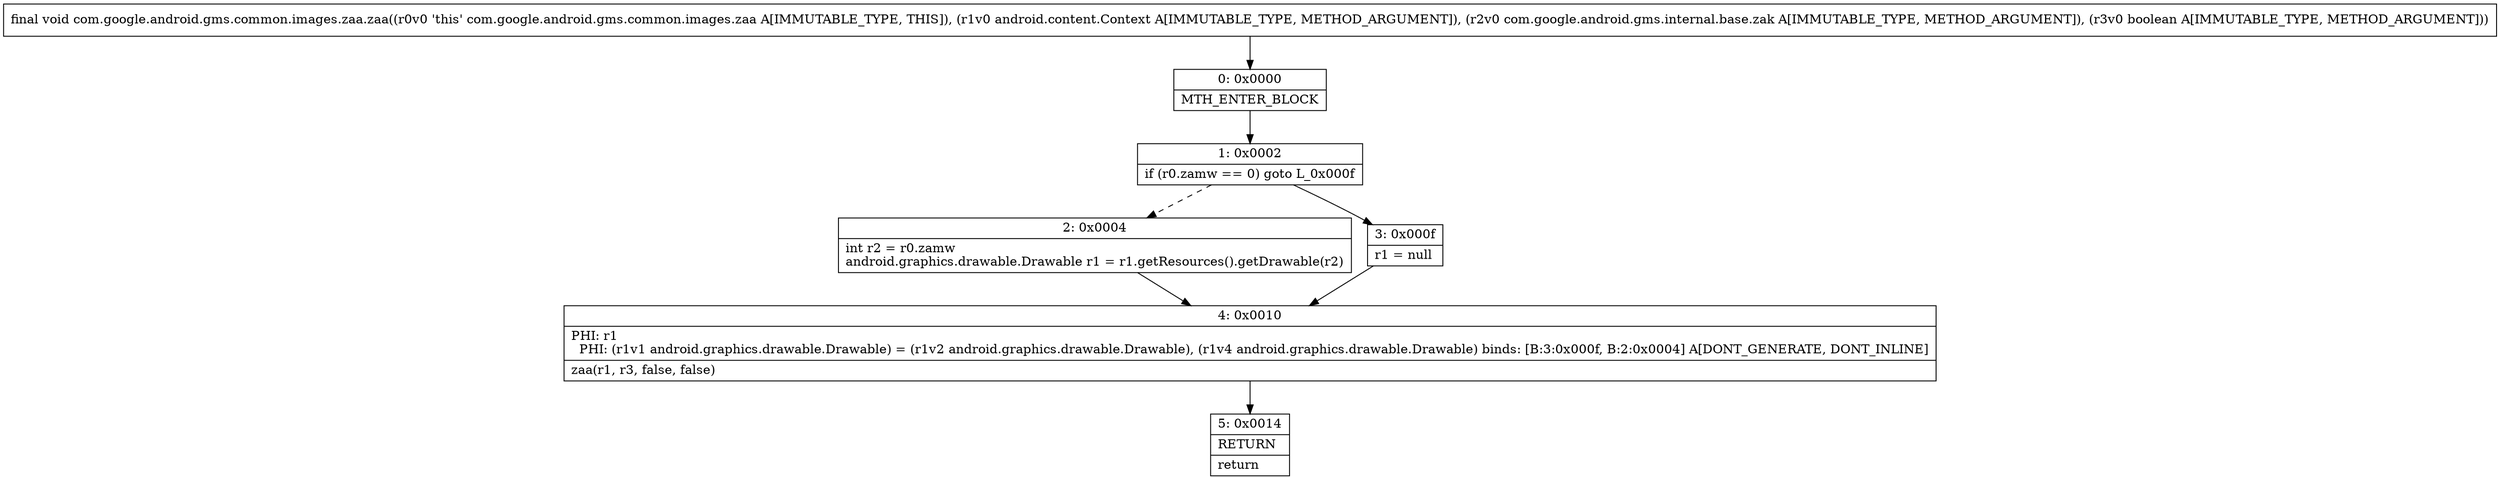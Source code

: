 digraph "CFG forcom.google.android.gms.common.images.zaa.zaa(Landroid\/content\/Context;Lcom\/google\/android\/gms\/internal\/base\/zak;Z)V" {
Node_0 [shape=record,label="{0\:\ 0x0000|MTH_ENTER_BLOCK\l}"];
Node_1 [shape=record,label="{1\:\ 0x0002|if (r0.zamw == 0) goto L_0x000f\l}"];
Node_2 [shape=record,label="{2\:\ 0x0004|int r2 = r0.zamw\landroid.graphics.drawable.Drawable r1 = r1.getResources().getDrawable(r2)\l}"];
Node_3 [shape=record,label="{3\:\ 0x000f|r1 = null\l}"];
Node_4 [shape=record,label="{4\:\ 0x0010|PHI: r1 \l  PHI: (r1v1 android.graphics.drawable.Drawable) = (r1v2 android.graphics.drawable.Drawable), (r1v4 android.graphics.drawable.Drawable) binds: [B:3:0x000f, B:2:0x0004] A[DONT_GENERATE, DONT_INLINE]\l|zaa(r1, r3, false, false)\l}"];
Node_5 [shape=record,label="{5\:\ 0x0014|RETURN\l|return\l}"];
MethodNode[shape=record,label="{final void com.google.android.gms.common.images.zaa.zaa((r0v0 'this' com.google.android.gms.common.images.zaa A[IMMUTABLE_TYPE, THIS]), (r1v0 android.content.Context A[IMMUTABLE_TYPE, METHOD_ARGUMENT]), (r2v0 com.google.android.gms.internal.base.zak A[IMMUTABLE_TYPE, METHOD_ARGUMENT]), (r3v0 boolean A[IMMUTABLE_TYPE, METHOD_ARGUMENT])) }"];
MethodNode -> Node_0;
Node_0 -> Node_1;
Node_1 -> Node_2[style=dashed];
Node_1 -> Node_3;
Node_2 -> Node_4;
Node_3 -> Node_4;
Node_4 -> Node_5;
}

